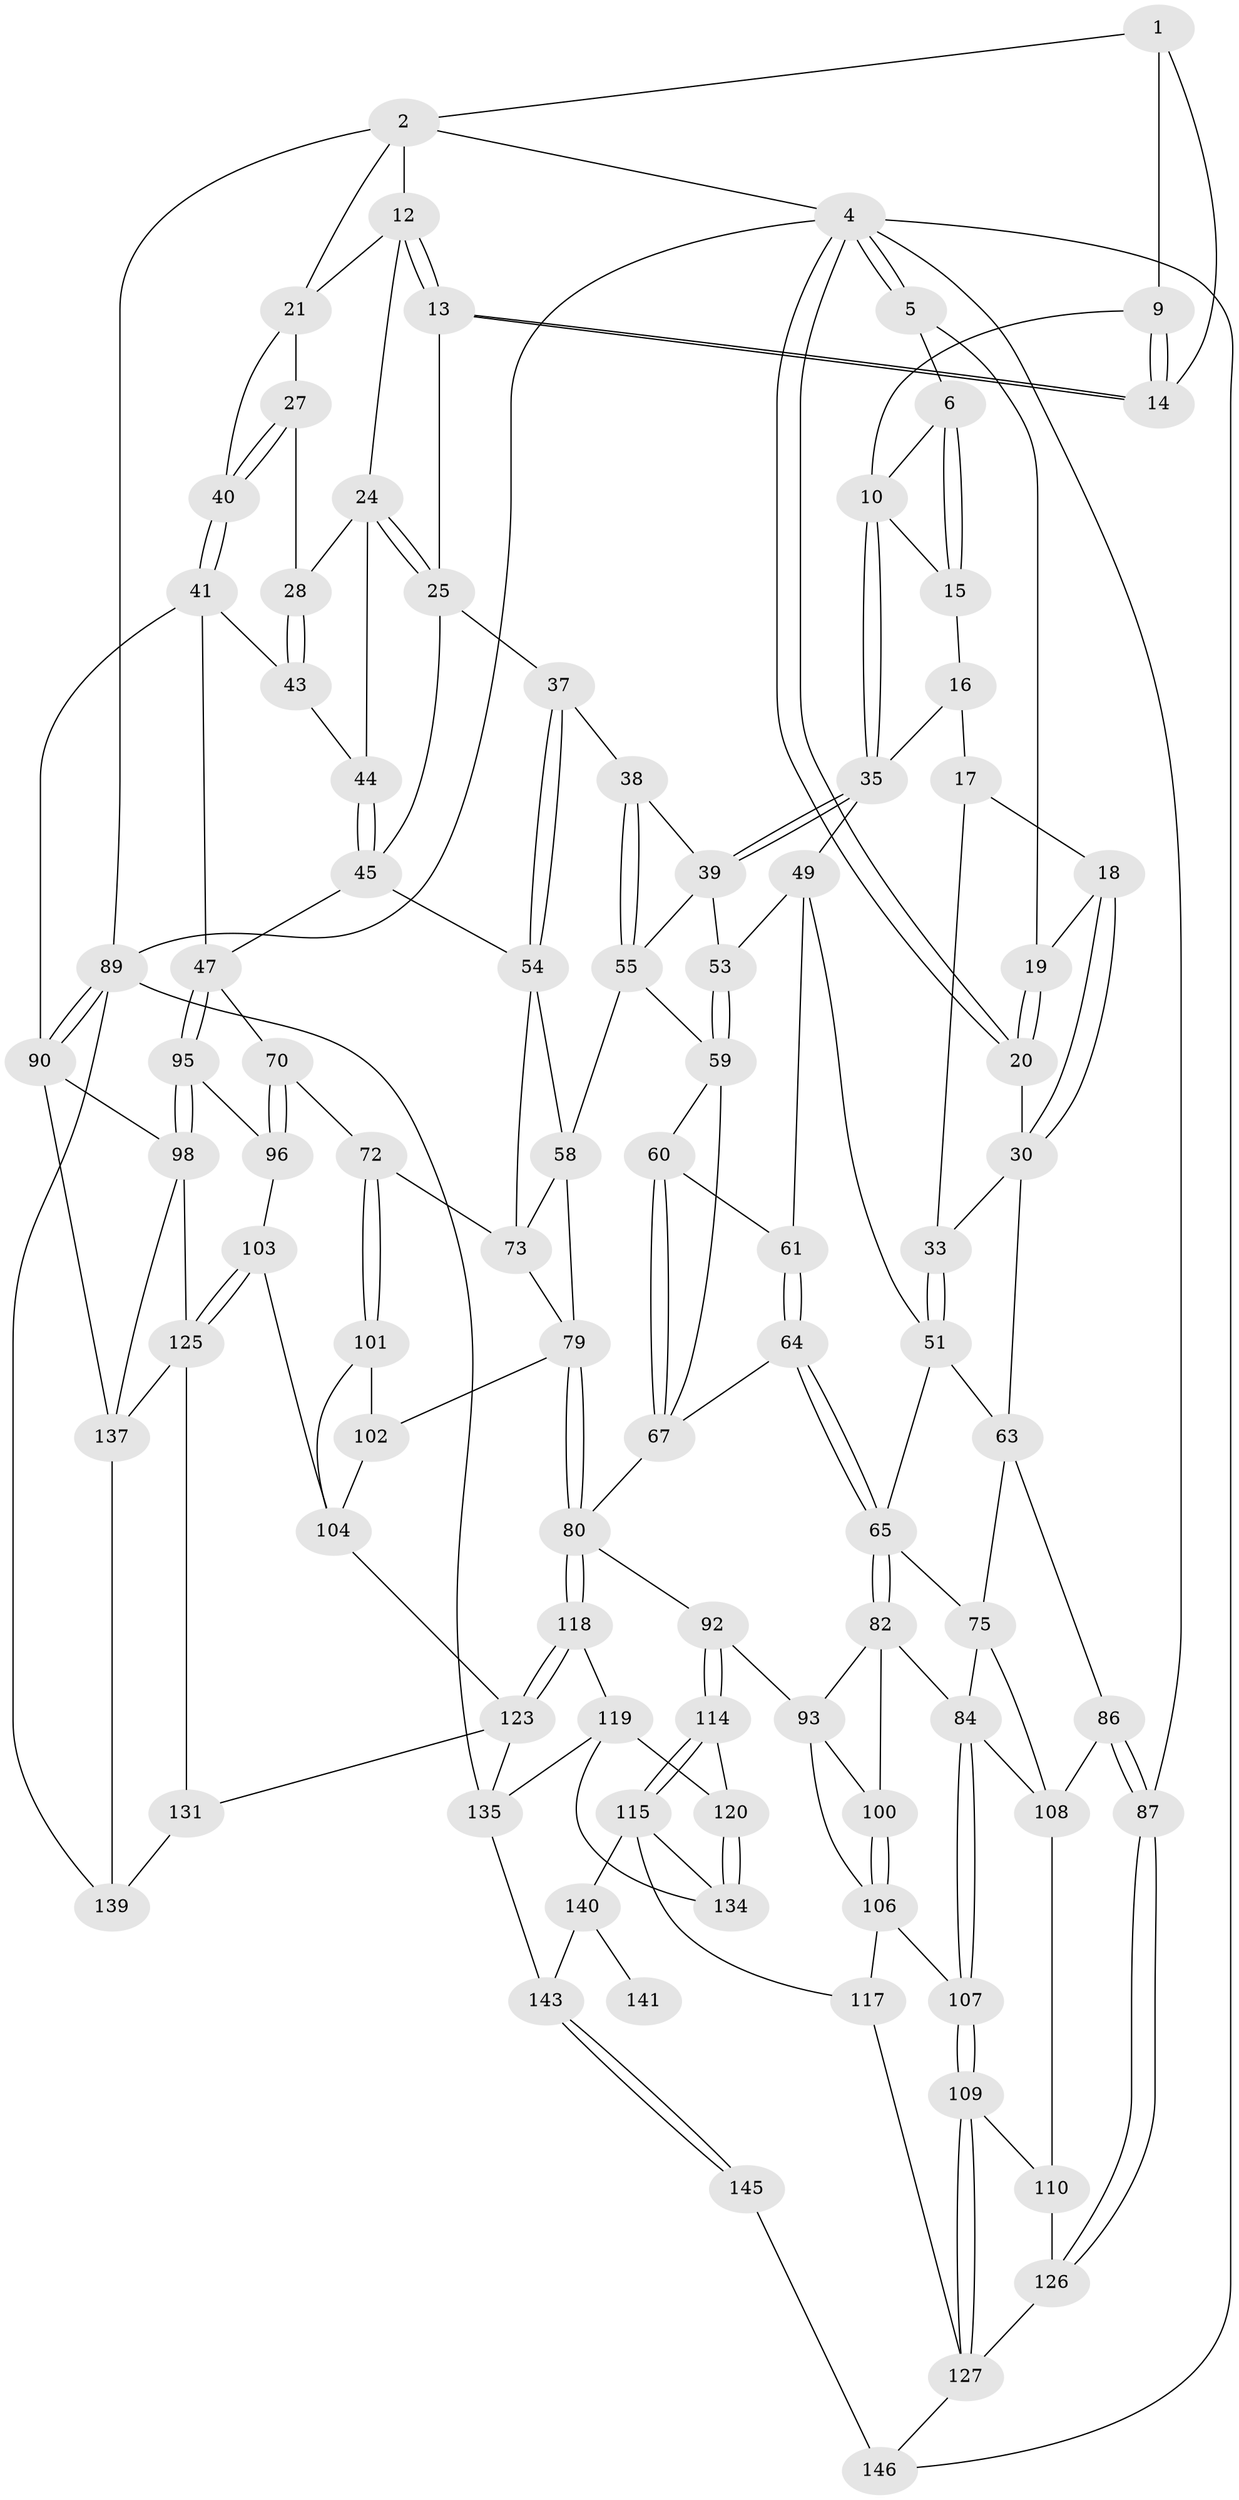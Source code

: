 // Generated by graph-tools (version 1.1) at 2025/24/03/03/25 07:24:37]
// undirected, 93 vertices, 203 edges
graph export_dot {
graph [start="1"]
  node [color=gray90,style=filled];
  1 [pos="+0.6012704314310157+0",super="+8"];
  2 [pos="+0.8602681239400142+0",super="+3"];
  4 [pos="+0+0",super="+88"];
  5 [pos="+0.22993456167068133+0"];
  6 [pos="+0.25358153202721545+0",super="+7"];
  9 [pos="+0.4808769792599232+0.11705336453008515"];
  10 [pos="+0.44308327492526667+0.12883244380134065",super="+11"];
  12 [pos="+0.8461912526893066+0.006701158169028037",super="+23"];
  13 [pos="+0.6769712295757301+0.13976970204136122"];
  14 [pos="+0.6699139060980777+0.1322967239828489"];
  15 [pos="+0.26728554374019553+0"];
  16 [pos="+0.2536941964132945+0.07775289904225338",super="+34"];
  17 [pos="+0.17833430004983605+0.10756244639332896",super="+32"];
  18 [pos="+0.17177706535396184+0.10867698191149068"];
  19 [pos="+0.13450280136041678+0.059177798243481364"];
  20 [pos="+0+0"];
  21 [pos="+1+0.15523067375035893",super="+22"];
  24 [pos="+0.827551037968131+0.20803547766528688",super="+29"];
  25 [pos="+0.773467578208926+0.2312839272822846",super="+26"];
  27 [pos="+0.8885588651175705+0.19502300969315395"];
  28 [pos="+0.8876142303855593+0.1957511019855319"];
  30 [pos="+0.07554380802249326+0.178760832873393",super="+31"];
  33 [pos="+0.1884089917555448+0.2884898174898316"];
  35 [pos="+0.42566724692197366+0.1550242261671865",super="+36"];
  37 [pos="+0.6574425514534947+0.2273292531579046"];
  38 [pos="+0.624334259534088+0.24683677960956663"];
  39 [pos="+0.5902131491144343+0.2554429853855268",super="+52"];
  40 [pos="+1+0.15868648376182024"];
  41 [pos="+1+0.37286109135699874",super="+42"];
  43 [pos="+0.9270387153133445+0.266209477085684"];
  44 [pos="+0.8973890753180682+0.292399910558867"];
  45 [pos="+0.8463253578870505+0.3944778248532895",super="+46"];
  47 [pos="+0.9765166802143732+0.4301957007959053",super="+48"];
  49 [pos="+0.40282368577075345+0.26687846218584543",super="+50"];
  51 [pos="+0.188519526696292+0.29069443846390025",super="+62"];
  53 [pos="+0.4118609508707723+0.275194571688374"];
  54 [pos="+0.6923490101500567+0.4143974003039574",super="+57"];
  55 [pos="+0.6078970556590034+0.4188542029633216",super="+56"];
  58 [pos="+0.649598619970469+0.43163190175271915",super="+78"];
  59 [pos="+0.4004373604832172+0.4017293682449465",super="+68"];
  60 [pos="+0.3670671952037724+0.3899438677111922"];
  61 [pos="+0.337913853299228+0.36065302805353305"];
  63 [pos="+0+0.24453225078450336",super="+77"];
  64 [pos="+0.25254712427705595+0.45182794691744893"];
  65 [pos="+0.21235949762547487+0.4684975646310222",super="+66"];
  67 [pos="+0.35735575124487856+0.4611060179693968",super="+69"];
  70 [pos="+0.861361294166587+0.5048152920802279",super="+71"];
  72 [pos="+0.7905195409298671+0.549216144078368"];
  73 [pos="+0.7550160978053481+0.5396210480548442",super="+74"];
  75 [pos="+0.005677336798399241+0.44625403294096655",super="+76"];
  79 [pos="+0.607177442133011+0.5965225246351138",super="+97"];
  80 [pos="+0.5931235370510011+0.6027912551849577",super="+81"];
  82 [pos="+0.2092192825682785+0.48923277989042524",super="+83"];
  84 [pos="+0.1587565898796203+0.5377899299992891",super="+85"];
  86 [pos="+0+0.6472686658873273"];
  87 [pos="+0+0.932577628320551"];
  89 [pos="+1+1",super="+147"];
  90 [pos="+1+0.8462481802536002",super="+91"];
  92 [pos="+0.43773229440168754+0.5581551289207389"];
  93 [pos="+0.3636943749156379+0.578812793340695",super="+94"];
  95 [pos="+0.9719210884180058+0.6310327750275191"];
  96 [pos="+0.949147595668079+0.627368145512497",super="+99"];
  98 [pos="+1+0.7559285338156363",super="+124"];
  100 [pos="+0.2592344077356019+0.6809760888120582"];
  101 [pos="+0.7765848502764154+0.5996756881660867",super="+105"];
  102 [pos="+0.687208011837474+0.6275936637639172",super="+121"];
  103 [pos="+0.8522292201881928+0.7068308056829866"];
  104 [pos="+0.7809415794282512+0.6629365662326349",super="+122"];
  106 [pos="+0.25820268559637183+0.6904269924871436",super="+113"];
  107 [pos="+0.20645035285011268+0.6655209500310645"];
  108 [pos="+0.12670189273894963+0.5623312477986413",super="+112"];
  109 [pos="+0.11724617759496503+0.6980637043007072"];
  110 [pos="+0.10698364888310809+0.6942496019058662",super="+111"];
  114 [pos="+0.4466242049469319+0.7187520188873742"];
  115 [pos="+0.39902757761608987+0.7610626162571285",super="+116"];
  117 [pos="+0.3085765044812504+0.7739173068620209"];
  118 [pos="+0.5816333353234513+0.7023443871894594"];
  119 [pos="+0.571473222194621+0.7103013982272538",super="+133"];
  120 [pos="+0.5379754794986692+0.7192639345118012"];
  123 [pos="+0.6899529370930545+0.7535240294441357",super="+132"];
  125 [pos="+0.8542855174937456+0.7156580557135356",super="+130"];
  126 [pos="+0+0.8584349166258091",super="+128"];
  127 [pos="+0.21787903535412298+0.8077677854007989",super="+129"];
  131 [pos="+0.7942477231003777+0.8274806419501507"];
  134 [pos="+0.511509000431291+0.8345852151897221",super="+136"];
  135 [pos="+0.6292187220341464+0.9657849528368903",super="+142"];
  137 [pos="+0.8967907134543125+0.7870596280936635",super="+138"];
  139 [pos="+0.8536896501605998+0.8766319257478785"];
  140 [pos="+0.34620511146990346+0.8202451187754302",super="+144"];
  141 [pos="+0.4813062333188107+0.8530949305693422"];
  143 [pos="+0.41091622955715346+1"];
  145 [pos="+0.27745472858178966+1"];
  146 [pos="+0.15887887405023352+0.8716270704171789",super="+148"];
  1 -- 2;
  1 -- 9;
  1 -- 14;
  2 -- 12;
  2 -- 89;
  2 -- 4;
  2 -- 21;
  4 -- 5;
  4 -- 5;
  4 -- 20;
  4 -- 20;
  4 -- 89;
  4 -- 87;
  4 -- 146;
  5 -- 6;
  5 -- 19;
  6 -- 15;
  6 -- 15;
  6 -- 10;
  9 -- 10;
  9 -- 14;
  9 -- 14;
  10 -- 35;
  10 -- 35;
  10 -- 15;
  12 -- 13;
  12 -- 13;
  12 -- 24;
  12 -- 21;
  13 -- 14;
  13 -- 14;
  13 -- 25;
  15 -- 16;
  16 -- 17 [weight=2];
  16 -- 35;
  17 -- 18;
  17 -- 33;
  18 -- 19;
  18 -- 30;
  18 -- 30;
  19 -- 20;
  19 -- 20;
  20 -- 30;
  21 -- 40;
  21 -- 27;
  24 -- 25;
  24 -- 25;
  24 -- 28;
  24 -- 44;
  25 -- 45;
  25 -- 37;
  27 -- 28;
  27 -- 40;
  27 -- 40;
  28 -- 43;
  28 -- 43;
  30 -- 33;
  30 -- 63;
  33 -- 51;
  33 -- 51;
  35 -- 39;
  35 -- 39;
  35 -- 49;
  37 -- 38;
  37 -- 54;
  37 -- 54;
  38 -- 39;
  38 -- 55;
  38 -- 55;
  39 -- 55;
  39 -- 53;
  40 -- 41;
  40 -- 41;
  41 -- 43;
  41 -- 47;
  41 -- 90;
  43 -- 44;
  44 -- 45;
  44 -- 45;
  45 -- 54;
  45 -- 47;
  47 -- 95;
  47 -- 95;
  47 -- 70;
  49 -- 53;
  49 -- 51;
  49 -- 61;
  51 -- 65;
  51 -- 63;
  53 -- 59;
  53 -- 59;
  54 -- 73;
  54 -- 58;
  55 -- 58;
  55 -- 59;
  58 -- 79;
  58 -- 73;
  59 -- 60;
  59 -- 67;
  60 -- 61;
  60 -- 67;
  60 -- 67;
  61 -- 64;
  61 -- 64;
  63 -- 86;
  63 -- 75;
  64 -- 65;
  64 -- 65;
  64 -- 67;
  65 -- 82;
  65 -- 82;
  65 -- 75;
  67 -- 80;
  70 -- 96 [weight=2];
  70 -- 96;
  70 -- 72;
  72 -- 73;
  72 -- 101;
  72 -- 101;
  73 -- 79;
  75 -- 84;
  75 -- 108;
  79 -- 80;
  79 -- 80;
  79 -- 102;
  80 -- 118;
  80 -- 118;
  80 -- 92;
  82 -- 100;
  82 -- 84;
  82 -- 93;
  84 -- 107;
  84 -- 107;
  84 -- 108;
  86 -- 87;
  86 -- 87;
  86 -- 108;
  87 -- 126;
  87 -- 126;
  89 -- 90;
  89 -- 90;
  89 -- 139;
  89 -- 135;
  90 -- 98;
  90 -- 137;
  92 -- 93;
  92 -- 114;
  92 -- 114;
  93 -- 106;
  93 -- 100;
  95 -- 96;
  95 -- 98;
  95 -- 98;
  96 -- 103;
  98 -- 137;
  98 -- 125;
  100 -- 106;
  100 -- 106;
  101 -- 102 [weight=2];
  101 -- 104;
  102 -- 104;
  103 -- 104;
  103 -- 125;
  103 -- 125;
  104 -- 123;
  106 -- 107;
  106 -- 117;
  107 -- 109;
  107 -- 109;
  108 -- 110;
  109 -- 110;
  109 -- 127;
  109 -- 127;
  110 -- 126 [weight=2];
  114 -- 115;
  114 -- 115;
  114 -- 120;
  115 -- 140;
  115 -- 117;
  115 -- 134;
  117 -- 127;
  118 -- 119;
  118 -- 123;
  118 -- 123;
  119 -- 120;
  119 -- 135;
  119 -- 134;
  120 -- 134;
  120 -- 134;
  123 -- 131;
  123 -- 135;
  125 -- 137;
  125 -- 131;
  126 -- 127;
  127 -- 146;
  131 -- 139;
  135 -- 143;
  137 -- 139;
  140 -- 141 [weight=2];
  140 -- 143;
  143 -- 145;
  143 -- 145;
  145 -- 146 [weight=2];
}
